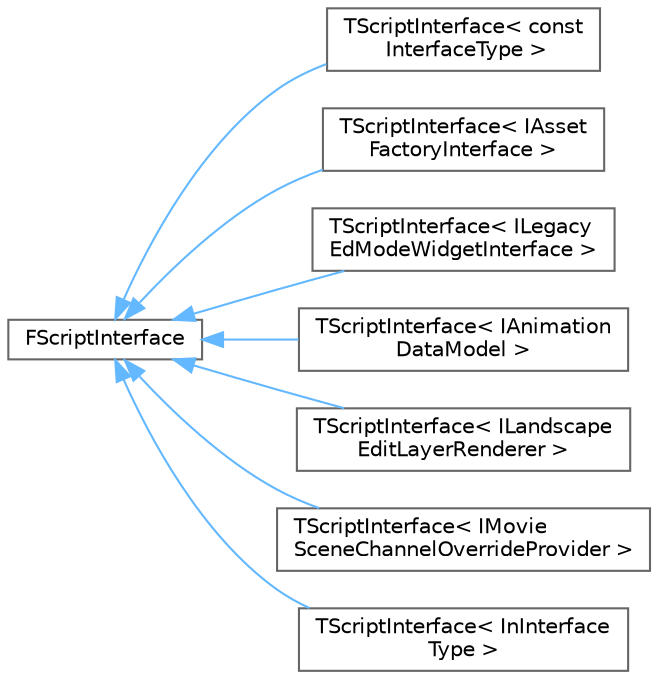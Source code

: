 digraph "Graphical Class Hierarchy"
{
 // INTERACTIVE_SVG=YES
 // LATEX_PDF_SIZE
  bgcolor="transparent";
  edge [fontname=Helvetica,fontsize=10,labelfontname=Helvetica,labelfontsize=10];
  node [fontname=Helvetica,fontsize=10,shape=box,height=0.2,width=0.4];
  rankdir="LR";
  Node0 [id="Node000000",label="FScriptInterface",height=0.2,width=0.4,color="grey40", fillcolor="white", style="filled",URL="$de/dd5/classFScriptInterface.html",tooltip="This utility class stores the FProperty data for an interface property used in both blueprint and nat..."];
  Node0 -> Node1 [id="edge4787_Node000000_Node000001",dir="back",color="steelblue1",style="solid",tooltip=" "];
  Node1 [id="Node000001",label="TScriptInterface\< const\l InterfaceType \>",height=0.2,width=0.4,color="grey40", fillcolor="white", style="filled",URL="$dd/d73/classTScriptInterface.html",tooltip=" "];
  Node0 -> Node2 [id="edge4788_Node000000_Node000002",dir="back",color="steelblue1",style="solid",tooltip=" "];
  Node2 [id="Node000002",label="TScriptInterface\< IAsset\lFactoryInterface \>",height=0.2,width=0.4,color="grey40", fillcolor="white", style="filled",URL="$dd/d73/classTScriptInterface.html",tooltip=" "];
  Node0 -> Node3 [id="edge4789_Node000000_Node000003",dir="back",color="steelblue1",style="solid",tooltip=" "];
  Node3 [id="Node000003",label="TScriptInterface\< ILegacy\lEdModeWidgetInterface \>",height=0.2,width=0.4,color="grey40", fillcolor="white", style="filled",URL="$dd/d73/classTScriptInterface.html",tooltip=" "];
  Node0 -> Node4 [id="edge4790_Node000000_Node000004",dir="back",color="steelblue1",style="solid",tooltip=" "];
  Node4 [id="Node000004",label="TScriptInterface\< IAnimation\lDataModel \>",height=0.2,width=0.4,color="grey40", fillcolor="white", style="filled",URL="$dd/d73/classTScriptInterface.html",tooltip=" "];
  Node0 -> Node5 [id="edge4791_Node000000_Node000005",dir="back",color="steelblue1",style="solid",tooltip=" "];
  Node5 [id="Node000005",label="TScriptInterface\< ILandscape\lEditLayerRenderer \>",height=0.2,width=0.4,color="grey40", fillcolor="white", style="filled",URL="$dd/d73/classTScriptInterface.html",tooltip=" "];
  Node0 -> Node6 [id="edge4792_Node000000_Node000006",dir="back",color="steelblue1",style="solid",tooltip=" "];
  Node6 [id="Node000006",label="TScriptInterface\< IMovie\lSceneChannelOverrideProvider \>",height=0.2,width=0.4,color="grey40", fillcolor="white", style="filled",URL="$dd/d73/classTScriptInterface.html",tooltip=" "];
  Node0 -> Node7 [id="edge4793_Node000000_Node000007",dir="back",color="steelblue1",style="solid",tooltip=" "];
  Node7 [id="Node000007",label="TScriptInterface\< InInterface\lType \>",height=0.2,width=0.4,color="grey40", fillcolor="white", style="filled",URL="$dd/d73/classTScriptInterface.html",tooltip="Templated version of FScriptInterface, which provides accessors and operators for referencing the int..."];
}
